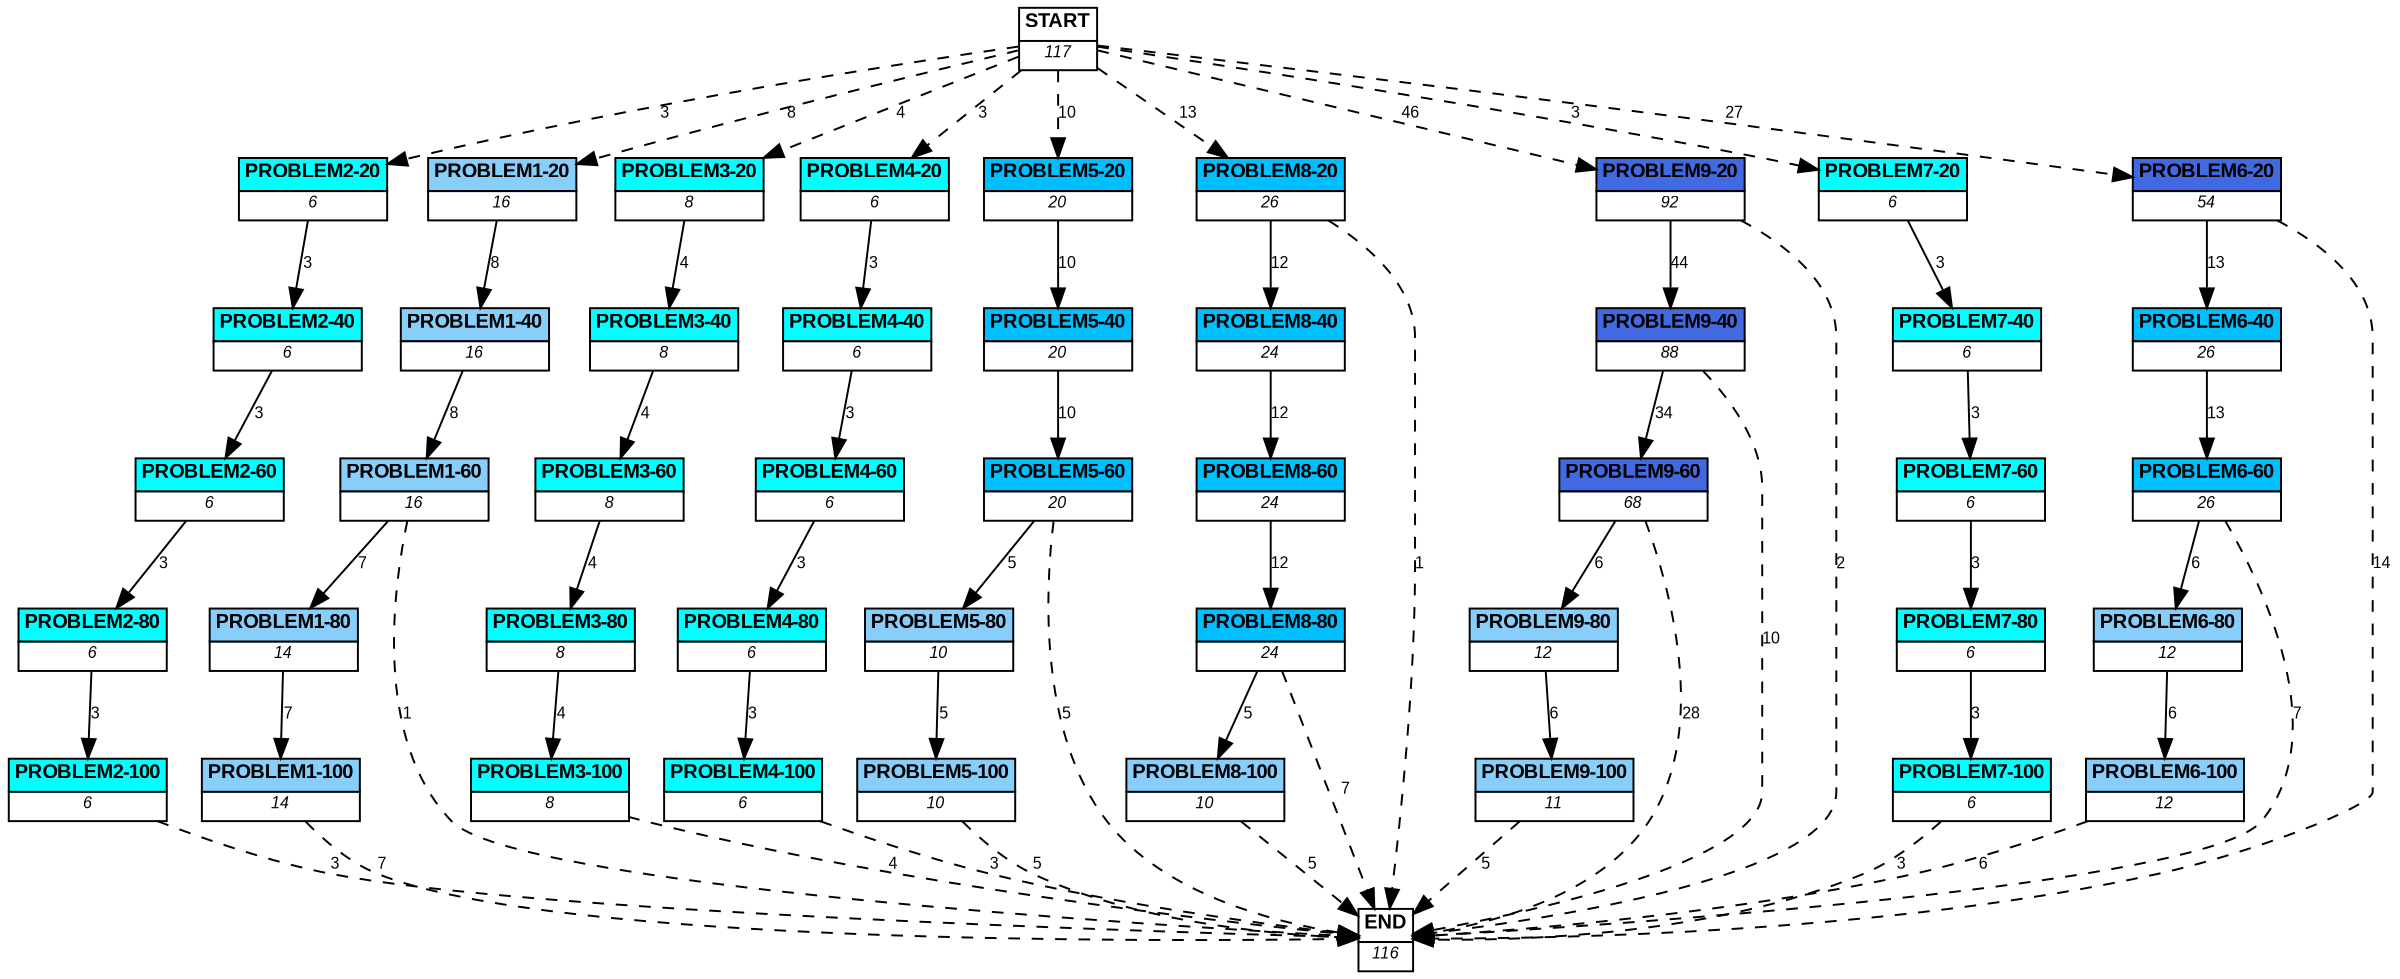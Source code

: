digraph graphname {
	dpi = 150
	size="16,11!";
	margin = 0;
"PROBLEM2-20" [shape=plain, label=<<table border="0" cellborder="1" cellspacing="0"><tr><td bgcolor="aqua"><FONT face="Arial" POINT-SIZE="10"><b>PROBLEM2-20</b></FONT></td></tr><tr><td bgcolor="white"><FONT face="Arial" POINT-SIZE="8"><i>6</i></FONT></td></tr></table>>]
"PROBLEM2-40" [shape=plain, label=<<table border="0" cellborder="1" cellspacing="0"><tr><td bgcolor="aqua"><FONT face="Arial" POINT-SIZE="10"><b>PROBLEM2-40</b></FONT></td></tr><tr><td bgcolor="white"><FONT face="Arial" POINT-SIZE="8"><i>6</i></FONT></td></tr></table>>]
"PROBLEM2-60" [shape=plain, label=<<table border="0" cellborder="1" cellspacing="0"><tr><td bgcolor="aqua"><FONT face="Arial" POINT-SIZE="10"><b>PROBLEM2-60</b></FONT></td></tr><tr><td bgcolor="white"><FONT face="Arial" POINT-SIZE="8"><i>6</i></FONT></td></tr></table>>]
"PROBLEM2-80" [shape=plain, label=<<table border="0" cellborder="1" cellspacing="0"><tr><td bgcolor="aqua"><FONT face="Arial" POINT-SIZE="10"><b>PROBLEM2-80</b></FONT></td></tr><tr><td bgcolor="white"><FONT face="Arial" POINT-SIZE="8"><i>6</i></FONT></td></tr></table>>]
"PROBLEM2-100" [shape=plain, label=<<table border="0" cellborder="1" cellspacing="0"><tr><td bgcolor="aqua"><FONT face="Arial" POINT-SIZE="10"><b>PROBLEM2-100</b></FONT></td></tr><tr><td bgcolor="white"><FONT face="Arial" POINT-SIZE="8"><i>6</i></FONT></td></tr></table>>]
"PROBLEM1-20" [shape=plain, label=<<table border="0" cellborder="1" cellspacing="0"><tr><td bgcolor="lightskyblue"><FONT face="Arial" POINT-SIZE="10"><b>PROBLEM1-20</b></FONT></td></tr><tr><td bgcolor="white"><FONT face="Arial" POINT-SIZE="8"><i>16</i></FONT></td></tr></table>>]
"PROBLEM1-40" [shape=plain, label=<<table border="0" cellborder="1" cellspacing="0"><tr><td bgcolor="lightskyblue"><FONT face="Arial" POINT-SIZE="10"><b>PROBLEM1-40</b></FONT></td></tr><tr><td bgcolor="white"><FONT face="Arial" POINT-SIZE="8"><i>16</i></FONT></td></tr></table>>]
"PROBLEM1-60" [shape=plain, label=<<table border="0" cellborder="1" cellspacing="0"><tr><td bgcolor="lightskyblue"><FONT face="Arial" POINT-SIZE="10"><b>PROBLEM1-60</b></FONT></td></tr><tr><td bgcolor="white"><FONT face="Arial" POINT-SIZE="8"><i>16</i></FONT></td></tr></table>>]
"PROBLEM1-80" [shape=plain, label=<<table border="0" cellborder="1" cellspacing="0"><tr><td bgcolor="lightskyblue"><FONT face="Arial" POINT-SIZE="10"><b>PROBLEM1-80</b></FONT></td></tr><tr><td bgcolor="white"><FONT face="Arial" POINT-SIZE="8"><i>14</i></FONT></td></tr></table>>]
"PROBLEM1-100" [shape=plain, label=<<table border="0" cellborder="1" cellspacing="0"><tr><td bgcolor="lightskyblue"><FONT face="Arial" POINT-SIZE="10"><b>PROBLEM1-100</b></FONT></td></tr><tr><td bgcolor="white"><FONT face="Arial" POINT-SIZE="8"><i>14</i></FONT></td></tr></table>>]
"PROBLEM3-20" [shape=plain, label=<<table border="0" cellborder="1" cellspacing="0"><tr><td bgcolor="aqua"><FONT face="Arial" POINT-SIZE="10"><b>PROBLEM3-20</b></FONT></td></tr><tr><td bgcolor="white"><FONT face="Arial" POINT-SIZE="8"><i>8</i></FONT></td></tr></table>>]
"PROBLEM3-40" [shape=plain, label=<<table border="0" cellborder="1" cellspacing="0"><tr><td bgcolor="aqua"><FONT face="Arial" POINT-SIZE="10"><b>PROBLEM3-40</b></FONT></td></tr><tr><td bgcolor="white"><FONT face="Arial" POINT-SIZE="8"><i>8</i></FONT></td></tr></table>>]
"PROBLEM3-60" [shape=plain, label=<<table border="0" cellborder="1" cellspacing="0"><tr><td bgcolor="aqua"><FONT face="Arial" POINT-SIZE="10"><b>PROBLEM3-60</b></FONT></td></tr><tr><td bgcolor="white"><FONT face="Arial" POINT-SIZE="8"><i>8</i></FONT></td></tr></table>>]
"PROBLEM3-80" [shape=plain, label=<<table border="0" cellborder="1" cellspacing="0"><tr><td bgcolor="aqua"><FONT face="Arial" POINT-SIZE="10"><b>PROBLEM3-80</b></FONT></td></tr><tr><td bgcolor="white"><FONT face="Arial" POINT-SIZE="8"><i>8</i></FONT></td></tr></table>>]
"PROBLEM3-100" [shape=plain, label=<<table border="0" cellborder="1" cellspacing="0"><tr><td bgcolor="aqua"><FONT face="Arial" POINT-SIZE="10"><b>PROBLEM3-100</b></FONT></td></tr><tr><td bgcolor="white"><FONT face="Arial" POINT-SIZE="8"><i>8</i></FONT></td></tr></table>>]
"PROBLEM4-20" [shape=plain, label=<<table border="0" cellborder="1" cellspacing="0"><tr><td bgcolor="aqua"><FONT face="Arial" POINT-SIZE="10"><b>PROBLEM4-20</b></FONT></td></tr><tr><td bgcolor="white"><FONT face="Arial" POINT-SIZE="8"><i>6</i></FONT></td></tr></table>>]
"PROBLEM4-40" [shape=plain, label=<<table border="0" cellborder="1" cellspacing="0"><tr><td bgcolor="aqua"><FONT face="Arial" POINT-SIZE="10"><b>PROBLEM4-40</b></FONT></td></tr><tr><td bgcolor="white"><FONT face="Arial" POINT-SIZE="8"><i>6</i></FONT></td></tr></table>>]
"PROBLEM4-60" [shape=plain, label=<<table border="0" cellborder="1" cellspacing="0"><tr><td bgcolor="aqua"><FONT face="Arial" POINT-SIZE="10"><b>PROBLEM4-60</b></FONT></td></tr><tr><td bgcolor="white"><FONT face="Arial" POINT-SIZE="8"><i>6</i></FONT></td></tr></table>>]
"PROBLEM4-80" [shape=plain, label=<<table border="0" cellborder="1" cellspacing="0"><tr><td bgcolor="aqua"><FONT face="Arial" POINT-SIZE="10"><b>PROBLEM4-80</b></FONT></td></tr><tr><td bgcolor="white"><FONT face="Arial" POINT-SIZE="8"><i>6</i></FONT></td></tr></table>>]
"PROBLEM4-100" [shape=plain, label=<<table border="0" cellborder="1" cellspacing="0"><tr><td bgcolor="aqua"><FONT face="Arial" POINT-SIZE="10"><b>PROBLEM4-100</b></FONT></td></tr><tr><td bgcolor="white"><FONT face="Arial" POINT-SIZE="8"><i>6</i></FONT></td></tr></table>>]
"PROBLEM5-20" [shape=plain, label=<<table border="0" cellborder="1" cellspacing="0"><tr><td bgcolor="deepskyblue"><FONT face="Arial" POINT-SIZE="10"><b>PROBLEM5-20</b></FONT></td></tr><tr><td bgcolor="white"><FONT face="Arial" POINT-SIZE="8"><i>20</i></FONT></td></tr></table>>]
"PROBLEM5-40" [shape=plain, label=<<table border="0" cellborder="1" cellspacing="0"><tr><td bgcolor="deepskyblue"><FONT face="Arial" POINT-SIZE="10"><b>PROBLEM5-40</b></FONT></td></tr><tr><td bgcolor="white"><FONT face="Arial" POINT-SIZE="8"><i>20</i></FONT></td></tr></table>>]
"PROBLEM5-60" [shape=plain, label=<<table border="0" cellborder="1" cellspacing="0"><tr><td bgcolor="deepskyblue"><FONT face="Arial" POINT-SIZE="10"><b>PROBLEM5-60</b></FONT></td></tr><tr><td bgcolor="white"><FONT face="Arial" POINT-SIZE="8"><i>20</i></FONT></td></tr></table>>]
"PROBLEM5-80" [shape=plain, label=<<table border="0" cellborder="1" cellspacing="0"><tr><td bgcolor="lightskyblue"><FONT face="Arial" POINT-SIZE="10"><b>PROBLEM5-80</b></FONT></td></tr><tr><td bgcolor="white"><FONT face="Arial" POINT-SIZE="8"><i>10</i></FONT></td></tr></table>>]
"PROBLEM5-100" [shape=plain, label=<<table border="0" cellborder="1" cellspacing="0"><tr><td bgcolor="lightskyblue"><FONT face="Arial" POINT-SIZE="10"><b>PROBLEM5-100</b></FONT></td></tr><tr><td bgcolor="white"><FONT face="Arial" POINT-SIZE="8"><i>10</i></FONT></td></tr></table>>]
"PROBLEM8-20" [shape=plain, label=<<table border="0" cellborder="1" cellspacing="0"><tr><td bgcolor="deepskyblue"><FONT face="Arial" POINT-SIZE="10"><b>PROBLEM8-20</b></FONT></td></tr><tr><td bgcolor="white"><FONT face="Arial" POINT-SIZE="8"><i>26</i></FONT></td></tr></table>>]
"PROBLEM8-40" [shape=plain, label=<<table border="0" cellborder="1" cellspacing="0"><tr><td bgcolor="deepskyblue"><FONT face="Arial" POINT-SIZE="10"><b>PROBLEM8-40</b></FONT></td></tr><tr><td bgcolor="white"><FONT face="Arial" POINT-SIZE="8"><i>24</i></FONT></td></tr></table>>]
"PROBLEM8-60" [shape=plain, label=<<table border="0" cellborder="1" cellspacing="0"><tr><td bgcolor="deepskyblue"><FONT face="Arial" POINT-SIZE="10"><b>PROBLEM8-60</b></FONT></td></tr><tr><td bgcolor="white"><FONT face="Arial" POINT-SIZE="8"><i>24</i></FONT></td></tr></table>>]
"PROBLEM8-80" [shape=plain, label=<<table border="0" cellborder="1" cellspacing="0"><tr><td bgcolor="deepskyblue"><FONT face="Arial" POINT-SIZE="10"><b>PROBLEM8-80</b></FONT></td></tr><tr><td bgcolor="white"><FONT face="Arial" POINT-SIZE="8"><i>24</i></FONT></td></tr></table>>]
"PROBLEM8-100" [shape=plain, label=<<table border="0" cellborder="1" cellspacing="0"><tr><td bgcolor="lightskyblue"><FONT face="Arial" POINT-SIZE="10"><b>PROBLEM8-100</b></FONT></td></tr><tr><td bgcolor="white"><FONT face="Arial" POINT-SIZE="8"><i>10</i></FONT></td></tr></table>>]
"PROBLEM9-20" [shape=plain, label=<<table border="0" cellborder="1" cellspacing="0"><tr><td bgcolor="royalblue"><FONT face="Arial" POINT-SIZE="10"><b>PROBLEM9-20</b></FONT></td></tr><tr><td bgcolor="white"><FONT face="Arial" POINT-SIZE="8"><i>92</i></FONT></td></tr></table>>]
"PROBLEM9-40" [shape=plain, label=<<table border="0" cellborder="1" cellspacing="0"><tr><td bgcolor="royalblue"><FONT face="Arial" POINT-SIZE="10"><b>PROBLEM9-40</b></FONT></td></tr><tr><td bgcolor="white"><FONT face="Arial" POINT-SIZE="8"><i>88</i></FONT></td></tr></table>>]
"PROBLEM9-60" [shape=plain, label=<<table border="0" cellborder="1" cellspacing="0"><tr><td bgcolor="royalblue"><FONT face="Arial" POINT-SIZE="10"><b>PROBLEM9-60</b></FONT></td></tr><tr><td bgcolor="white"><FONT face="Arial" POINT-SIZE="8"><i>68</i></FONT></td></tr></table>>]
"PROBLEM9-80" [shape=plain, label=<<table border="0" cellborder="1" cellspacing="0"><tr><td bgcolor="lightskyblue"><FONT face="Arial" POINT-SIZE="10"><b>PROBLEM9-80</b></FONT></td></tr><tr><td bgcolor="white"><FONT face="Arial" POINT-SIZE="8"><i>12</i></FONT></td></tr></table>>]
"PROBLEM9-100" [shape=plain, label=<<table border="0" cellborder="1" cellspacing="0"><tr><td bgcolor="lightskyblue"><FONT face="Arial" POINT-SIZE="10"><b>PROBLEM9-100</b></FONT></td></tr><tr><td bgcolor="white"><FONT face="Arial" POINT-SIZE="8"><i>11</i></FONT></td></tr></table>>]
"PROBLEM7-20" [shape=plain, label=<<table border="0" cellborder="1" cellspacing="0"><tr><td bgcolor="aqua"><FONT face="Arial" POINT-SIZE="10"><b>PROBLEM7-20</b></FONT></td></tr><tr><td bgcolor="white"><FONT face="Arial" POINT-SIZE="8"><i>6</i></FONT></td></tr></table>>]
"PROBLEM7-40" [shape=plain, label=<<table border="0" cellborder="1" cellspacing="0"><tr><td bgcolor="aqua"><FONT face="Arial" POINT-SIZE="10"><b>PROBLEM7-40</b></FONT></td></tr><tr><td bgcolor="white"><FONT face="Arial" POINT-SIZE="8"><i>6</i></FONT></td></tr></table>>]
"PROBLEM7-60" [shape=plain, label=<<table border="0" cellborder="1" cellspacing="0"><tr><td bgcolor="aqua"><FONT face="Arial" POINT-SIZE="10"><b>PROBLEM7-60</b></FONT></td></tr><tr><td bgcolor="white"><FONT face="Arial" POINT-SIZE="8"><i>6</i></FONT></td></tr></table>>]
"PROBLEM7-80" [shape=plain, label=<<table border="0" cellborder="1" cellspacing="0"><tr><td bgcolor="aqua"><FONT face="Arial" POINT-SIZE="10"><b>PROBLEM7-80</b></FONT></td></tr><tr><td bgcolor="white"><FONT face="Arial" POINT-SIZE="8"><i>6</i></FONT></td></tr></table>>]
"PROBLEM7-100" [shape=plain, label=<<table border="0" cellborder="1" cellspacing="0"><tr><td bgcolor="aqua"><FONT face="Arial" POINT-SIZE="10"><b>PROBLEM7-100</b></FONT></td></tr><tr><td bgcolor="white"><FONT face="Arial" POINT-SIZE="8"><i>6</i></FONT></td></tr></table>>]
"PROBLEM6-20" [shape=plain, label=<<table border="0" cellborder="1" cellspacing="0"><tr><td bgcolor="royalblue"><FONT face="Arial" POINT-SIZE="10"><b>PROBLEM6-20</b></FONT></td></tr><tr><td bgcolor="white"><FONT face="Arial" POINT-SIZE="8"><i>54</i></FONT></td></tr></table>>]
"PROBLEM6-40" [shape=plain, label=<<table border="0" cellborder="1" cellspacing="0"><tr><td bgcolor="deepskyblue"><FONT face="Arial" POINT-SIZE="10"><b>PROBLEM6-40</b></FONT></td></tr><tr><td bgcolor="white"><FONT face="Arial" POINT-SIZE="8"><i>26</i></FONT></td></tr></table>>]
"PROBLEM6-60" [shape=plain, label=<<table border="0" cellborder="1" cellspacing="0"><tr><td bgcolor="deepskyblue"><FONT face="Arial" POINT-SIZE="10"><b>PROBLEM6-60</b></FONT></td></tr><tr><td bgcolor="white"><FONT face="Arial" POINT-SIZE="8"><i>26</i></FONT></td></tr></table>>]
"PROBLEM6-80" [shape=plain, label=<<table border="0" cellborder="1" cellspacing="0"><tr><td bgcolor="lightskyblue"><FONT face="Arial" POINT-SIZE="10"><b>PROBLEM6-80</b></FONT></td></tr><tr><td bgcolor="white"><FONT face="Arial" POINT-SIZE="8"><i>12</i></FONT></td></tr></table>>]
"PROBLEM6-100" [shape=plain, label=<<table border="0" cellborder="1" cellspacing="0"><tr><td bgcolor="lightskyblue"><FONT face="Arial" POINT-SIZE="10"><b>PROBLEM6-100</b></FONT></td></tr><tr><td bgcolor="white"><FONT face="Arial" POINT-SIZE="8"><i>12</i></FONT></td></tr></table>>]
"START" [shape=plain, label=<<table border="0" cellborder="1" cellspacing="0"><tr><td bgcolor="white"><FONT face="Arial" POINT-SIZE="10"><b>START</b></FONT></td></tr><tr><td bgcolor="white"><FONT face="Arial" POINT-SIZE="8"><i>117</i></FONT></td></tr></table>>]
"END" [shape=plain, label=<<table border="0" cellborder="1" cellspacing="0"><tr><td bgcolor="white"><FONT face="Arial" POINT-SIZE="10"><b>END</b></FONT></td></tr><tr><td bgcolor="white"><FONT face="Arial" POINT-SIZE="8"><i>116</i></FONT></td></tr></table>>]
"PROBLEM2-20" -> "PROBLEM2-40" [ label ="3" labelfloat=false fontname="Arial" fontsize=8]
"PROBLEM2-40" -> "PROBLEM2-60" [ label ="3" labelfloat=false fontname="Arial" fontsize=8]
"PROBLEM2-60" -> "PROBLEM2-80" [ label ="3" labelfloat=false fontname="Arial" fontsize=8]
"PROBLEM2-80" -> "PROBLEM2-100" [ label ="3" labelfloat=false fontname="Arial" fontsize=8]
"PROBLEM2-100" -> "END" [ style = dashed label ="3" labelfloat=false fontname="Arial" fontsize=8]
"PROBLEM1-20" -> "PROBLEM1-40" [ label ="8" labelfloat=false fontname="Arial" fontsize=8]
"PROBLEM1-40" -> "PROBLEM1-60" [ label ="8" labelfloat=false fontname="Arial" fontsize=8]
"PROBLEM1-60" -> "PROBLEM1-80" [ label ="7" labelfloat=false fontname="Arial" fontsize=8]
"PROBLEM1-60" -> "END" [ style = dashed label ="1" labelfloat=false fontname="Arial" fontsize=8]
"PROBLEM1-80" -> "PROBLEM1-100" [ label ="7" labelfloat=false fontname="Arial" fontsize=8]
"PROBLEM1-100" -> "END" [ style = dashed label ="7" labelfloat=false fontname="Arial" fontsize=8]
"PROBLEM3-20" -> "PROBLEM3-40" [ label ="4" labelfloat=false fontname="Arial" fontsize=8]
"PROBLEM3-40" -> "PROBLEM3-60" [ label ="4" labelfloat=false fontname="Arial" fontsize=8]
"PROBLEM3-60" -> "PROBLEM3-80" [ label ="4" labelfloat=false fontname="Arial" fontsize=8]
"PROBLEM3-80" -> "PROBLEM3-100" [ label ="4" labelfloat=false fontname="Arial" fontsize=8]
"PROBLEM3-100" -> "END" [ style = dashed label ="4" labelfloat=false fontname="Arial" fontsize=8]
"PROBLEM4-20" -> "PROBLEM4-40" [ label ="3" labelfloat=false fontname="Arial" fontsize=8]
"PROBLEM4-40" -> "PROBLEM4-60" [ label ="3" labelfloat=false fontname="Arial" fontsize=8]
"PROBLEM4-60" -> "PROBLEM4-80" [ label ="3" labelfloat=false fontname="Arial" fontsize=8]
"PROBLEM4-80" -> "PROBLEM4-100" [ label ="3" labelfloat=false fontname="Arial" fontsize=8]
"PROBLEM4-100" -> "END" [ style = dashed label ="3" labelfloat=false fontname="Arial" fontsize=8]
"PROBLEM5-20" -> "PROBLEM5-40" [ label ="10" labelfloat=false fontname="Arial" fontsize=8]
"PROBLEM5-40" -> "PROBLEM5-60" [ label ="10" labelfloat=false fontname="Arial" fontsize=8]
"PROBLEM5-60" -> "PROBLEM5-80" [ label ="5" labelfloat=false fontname="Arial" fontsize=8]
"PROBLEM5-60" -> "END" [ style = dashed label ="5" labelfloat=false fontname="Arial" fontsize=8]
"PROBLEM5-80" -> "PROBLEM5-100" [ label ="5" labelfloat=false fontname="Arial" fontsize=8]
"PROBLEM5-100" -> "END" [ style = dashed label ="5" labelfloat=false fontname="Arial" fontsize=8]
"PROBLEM8-20" -> "PROBLEM8-40" [ label ="12" labelfloat=false fontname="Arial" fontsize=8]
"PROBLEM8-20" -> "END" [ style = dashed label ="1" labelfloat=false fontname="Arial" fontsize=8]
"PROBLEM8-40" -> "PROBLEM8-60" [ label ="12" labelfloat=false fontname="Arial" fontsize=8]
"PROBLEM8-60" -> "PROBLEM8-80" [ label ="12" labelfloat=false fontname="Arial" fontsize=8]
"PROBLEM8-80" -> "PROBLEM8-100" [ label ="5" labelfloat=false fontname="Arial" fontsize=8]
"PROBLEM8-80" -> "END" [ style = dashed label ="7" labelfloat=false fontname="Arial" fontsize=8]
"PROBLEM8-100" -> "END" [ style = dashed label ="5" labelfloat=false fontname="Arial" fontsize=8]
"PROBLEM9-20" -> "PROBLEM9-40" [ label ="44" labelfloat=false fontname="Arial" fontsize=8]
"PROBLEM9-20" -> "END" [ style = dashed label ="2" labelfloat=false fontname="Arial" fontsize=8]
"PROBLEM9-40" -> "PROBLEM9-60" [ label ="34" labelfloat=false fontname="Arial" fontsize=8]
"PROBLEM9-40" -> "END" [ style = dashed label ="10" labelfloat=false fontname="Arial" fontsize=8]
"PROBLEM9-60" -> "PROBLEM9-80" [ label ="6" labelfloat=false fontname="Arial" fontsize=8]
"PROBLEM9-60" -> "END" [ style = dashed label ="28" labelfloat=false fontname="Arial" fontsize=8]
"PROBLEM9-80" -> "PROBLEM9-100" [ label ="6" labelfloat=false fontname="Arial" fontsize=8]
"PROBLEM9-100" -> "END" [ style = dashed label ="5" labelfloat=false fontname="Arial" fontsize=8]
"PROBLEM7-20" -> "PROBLEM7-40" [ label ="3" labelfloat=false fontname="Arial" fontsize=8]
"PROBLEM7-40" -> "PROBLEM7-60" [ label ="3" labelfloat=false fontname="Arial" fontsize=8]
"PROBLEM7-60" -> "PROBLEM7-80" [ label ="3" labelfloat=false fontname="Arial" fontsize=8]
"PROBLEM7-80" -> "PROBLEM7-100" [ label ="3" labelfloat=false fontname="Arial" fontsize=8]
"PROBLEM7-100" -> "END" [ style = dashed label ="3" labelfloat=false fontname="Arial" fontsize=8]
"PROBLEM6-20" -> "PROBLEM6-40" [ label ="13" labelfloat=false fontname="Arial" fontsize=8]
"PROBLEM6-20" -> "END" [ style = dashed label ="14" labelfloat=false fontname="Arial" fontsize=8]
"PROBLEM6-40" -> "PROBLEM6-60" [ label ="13" labelfloat=false fontname="Arial" fontsize=8]
"PROBLEM6-60" -> "PROBLEM6-80" [ label ="6" labelfloat=false fontname="Arial" fontsize=8]
"PROBLEM6-60" -> "END" [ style = dashed label ="7" labelfloat=false fontname="Arial" fontsize=8]
"PROBLEM6-80" -> "PROBLEM6-100" [ label ="6" labelfloat=false fontname="Arial" fontsize=8]
"PROBLEM6-100" -> "END" [ style = dashed label ="6" labelfloat=false fontname="Arial" fontsize=8]
"START" -> "PROBLEM2-20" [ style = dashed label ="3" labelfloat=false fontname="Arial" fontsize=8]
"START" -> "PROBLEM1-20" [ style = dashed label ="8" labelfloat=false fontname="Arial" fontsize=8]
"START" -> "PROBLEM3-20" [ style = dashed label ="4" labelfloat=false fontname="Arial" fontsize=8]
"START" -> "PROBLEM4-20" [ style = dashed label ="3" labelfloat=false fontname="Arial" fontsize=8]
"START" -> "PROBLEM5-20" [ style = dashed label ="10" labelfloat=false fontname="Arial" fontsize=8]
"START" -> "PROBLEM8-20" [ style = dashed label ="13" labelfloat=false fontname="Arial" fontsize=8]
"START" -> "PROBLEM9-20" [ style = dashed label ="46" labelfloat=false fontname="Arial" fontsize=8]
"START" -> "PROBLEM7-20" [ style = dashed label ="3" labelfloat=false fontname="Arial" fontsize=8]
"START" -> "PROBLEM6-20" [ style = dashed label ="27" labelfloat=false fontname="Arial" fontsize=8]
}